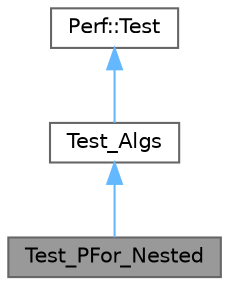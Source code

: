 digraph "Test_PFor_Nested"
{
 // LATEX_PDF_SIZE
  bgcolor="transparent";
  edge [fontname=Helvetica,fontsize=10,labelfontname=Helvetica,labelfontsize=10];
  node [fontname=Helvetica,fontsize=10,shape=box,height=0.2,width=0.4];
  Node1 [id="Node000001",label="Test_PFor_Nested",height=0.2,width=0.4,color="gray40", fillcolor="grey60", style="filled", fontcolor="black",tooltip=" "];
  Node2 -> Node1 [id="edge3_Node000001_Node000002",dir="back",color="steelblue1",style="solid",tooltip=" "];
  Node2 [id="Node000002",label="Test_Algs",height=0.2,width=0.4,color="gray40", fillcolor="white", style="filled",URL="$class_test___algs.html",tooltip=" "];
  Node3 -> Node2 [id="edge4_Node000002_Node000003",dir="back",color="steelblue1",style="solid",tooltip=" "];
  Node3 [id="Node000003",label="Perf::Test",height=0.2,width=0.4,color="gray40", fillcolor="white", style="filled",URL="$class_perf_1_1_test.html",tooltip=" "];
}
